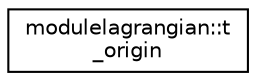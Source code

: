 digraph "Graphical Class Hierarchy"
{
 // LATEX_PDF_SIZE
  edge [fontname="Helvetica",fontsize="10",labelfontname="Helvetica",labelfontsize="10"];
  node [fontname="Helvetica",fontsize="10",shape=record];
  rankdir="LR";
  Node0 [label="modulelagrangian::t\l_origin",height=0.2,width=0.4,color="black", fillcolor="white", style="filled",URL="$structmodulelagrangian_1_1t__origin.html",tooltip=" "];
}
